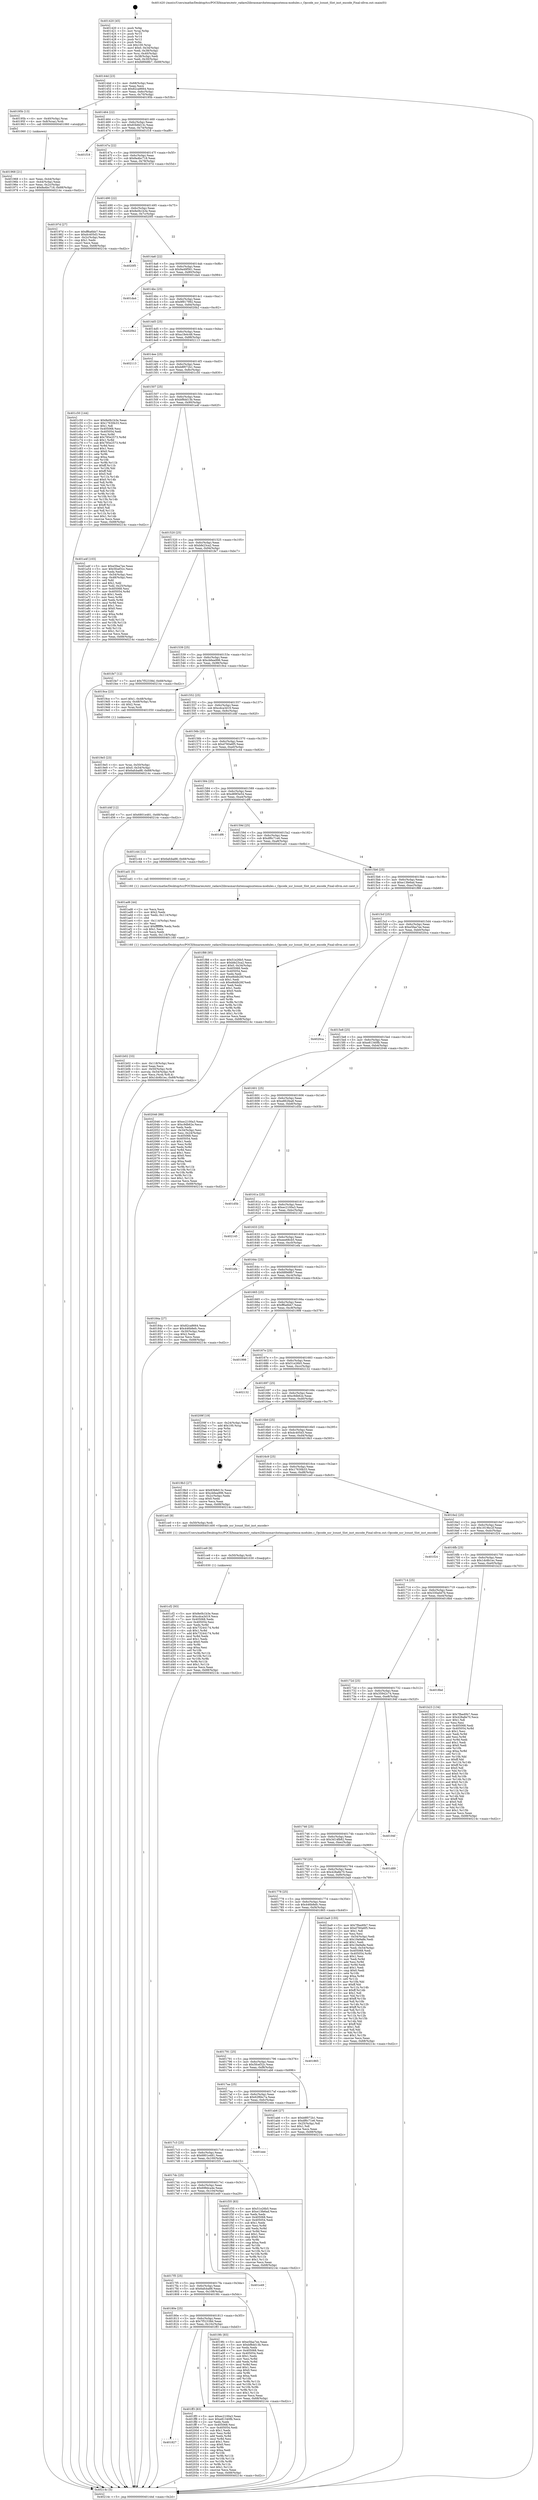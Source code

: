 digraph "0x401420" {
  label = "0x401420 (/mnt/c/Users/mathe/Desktop/tcc/POCII/binaries/extr_radare2librasmarchxtensagnuxtensa-modules.c_Opcode_xsr_lcount_Slot_inst_encode_Final-ollvm.out::main(0))"
  labelloc = "t"
  node[shape=record]

  Entry [label="",width=0.3,height=0.3,shape=circle,fillcolor=black,style=filled]
  "0x40144d" [label="{
     0x40144d [23]\l
     | [instrs]\l
     &nbsp;&nbsp;0x40144d \<+3\>: mov -0x68(%rbp),%eax\l
     &nbsp;&nbsp;0x401450 \<+2\>: mov %eax,%ecx\l
     &nbsp;&nbsp;0x401452 \<+6\>: sub $0x82ca8664,%ecx\l
     &nbsp;&nbsp;0x401458 \<+3\>: mov %eax,-0x6c(%rbp)\l
     &nbsp;&nbsp;0x40145b \<+3\>: mov %ecx,-0x70(%rbp)\l
     &nbsp;&nbsp;0x40145e \<+6\>: je 000000000040195b \<main+0x53b\>\l
  }"]
  "0x40195b" [label="{
     0x40195b [13]\l
     | [instrs]\l
     &nbsp;&nbsp;0x40195b \<+4\>: mov -0x40(%rbp),%rax\l
     &nbsp;&nbsp;0x40195f \<+4\>: mov 0x8(%rax),%rdi\l
     &nbsp;&nbsp;0x401963 \<+5\>: call 0000000000401060 \<atoi@plt\>\l
     | [calls]\l
     &nbsp;&nbsp;0x401060 \{1\} (unknown)\l
  }"]
  "0x401464" [label="{
     0x401464 [22]\l
     | [instrs]\l
     &nbsp;&nbsp;0x401464 \<+5\>: jmp 0000000000401469 \<main+0x49\>\l
     &nbsp;&nbsp;0x401469 \<+3\>: mov -0x6c(%rbp),%eax\l
     &nbsp;&nbsp;0x40146c \<+5\>: sub $0x83b8d13c,%eax\l
     &nbsp;&nbsp;0x401471 \<+3\>: mov %eax,-0x74(%rbp)\l
     &nbsp;&nbsp;0x401474 \<+6\>: je 0000000000401f18 \<main+0xaf8\>\l
  }"]
  Exit [label="",width=0.3,height=0.3,shape=circle,fillcolor=black,style=filled,peripheries=2]
  "0x401f18" [label="{
     0x401f18\l
  }", style=dashed]
  "0x40147a" [label="{
     0x40147a [22]\l
     | [instrs]\l
     &nbsp;&nbsp;0x40147a \<+5\>: jmp 000000000040147f \<main+0x5f\>\l
     &nbsp;&nbsp;0x40147f \<+3\>: mov -0x6c(%rbp),%eax\l
     &nbsp;&nbsp;0x401482 \<+5\>: sub $0x8a4bc718,%eax\l
     &nbsp;&nbsp;0x401487 \<+3\>: mov %eax,-0x78(%rbp)\l
     &nbsp;&nbsp;0x40148a \<+6\>: je 000000000040197d \<main+0x55d\>\l
  }"]
  "0x401827" [label="{
     0x401827\l
  }", style=dashed]
  "0x40197d" [label="{
     0x40197d [27]\l
     | [instrs]\l
     &nbsp;&nbsp;0x40197d \<+5\>: mov $0xff6a6bb7,%eax\l
     &nbsp;&nbsp;0x401982 \<+5\>: mov $0xdc405d3,%ecx\l
     &nbsp;&nbsp;0x401987 \<+3\>: mov -0x2c(%rbp),%edx\l
     &nbsp;&nbsp;0x40198a \<+3\>: cmp $0x1,%edx\l
     &nbsp;&nbsp;0x40198d \<+3\>: cmovl %ecx,%eax\l
     &nbsp;&nbsp;0x401990 \<+3\>: mov %eax,-0x68(%rbp)\l
     &nbsp;&nbsp;0x401993 \<+5\>: jmp 000000000040214c \<main+0xd2c\>\l
  }"]
  "0x401490" [label="{
     0x401490 [22]\l
     | [instrs]\l
     &nbsp;&nbsp;0x401490 \<+5\>: jmp 0000000000401495 \<main+0x75\>\l
     &nbsp;&nbsp;0x401495 \<+3\>: mov -0x6c(%rbp),%eax\l
     &nbsp;&nbsp;0x401498 \<+5\>: sub $0x8e0b1b3e,%eax\l
     &nbsp;&nbsp;0x40149d \<+3\>: mov %eax,-0x7c(%rbp)\l
     &nbsp;&nbsp;0x4014a0 \<+6\>: je 00000000004020f5 \<main+0xcd5\>\l
  }"]
  "0x401ff3" [label="{
     0x401ff3 [83]\l
     | [instrs]\l
     &nbsp;&nbsp;0x401ff3 \<+5\>: mov $0xec2100a3,%eax\l
     &nbsp;&nbsp;0x401ff8 \<+5\>: mov $0xe81340fb,%ecx\l
     &nbsp;&nbsp;0x401ffd \<+2\>: xor %edx,%edx\l
     &nbsp;&nbsp;0x401fff \<+7\>: mov 0x405068,%esi\l
     &nbsp;&nbsp;0x402006 \<+7\>: mov 0x405054,%edi\l
     &nbsp;&nbsp;0x40200d \<+3\>: sub $0x1,%edx\l
     &nbsp;&nbsp;0x402010 \<+3\>: mov %esi,%r8d\l
     &nbsp;&nbsp;0x402013 \<+3\>: add %edx,%r8d\l
     &nbsp;&nbsp;0x402016 \<+4\>: imul %r8d,%esi\l
     &nbsp;&nbsp;0x40201a \<+3\>: and $0x1,%esi\l
     &nbsp;&nbsp;0x40201d \<+3\>: cmp $0x0,%esi\l
     &nbsp;&nbsp;0x402020 \<+4\>: sete %r9b\l
     &nbsp;&nbsp;0x402024 \<+3\>: cmp $0xa,%edi\l
     &nbsp;&nbsp;0x402027 \<+4\>: setl %r10b\l
     &nbsp;&nbsp;0x40202b \<+3\>: mov %r9b,%r11b\l
     &nbsp;&nbsp;0x40202e \<+3\>: and %r10b,%r11b\l
     &nbsp;&nbsp;0x402031 \<+3\>: xor %r10b,%r9b\l
     &nbsp;&nbsp;0x402034 \<+3\>: or %r9b,%r11b\l
     &nbsp;&nbsp;0x402037 \<+4\>: test $0x1,%r11b\l
     &nbsp;&nbsp;0x40203b \<+3\>: cmovne %ecx,%eax\l
     &nbsp;&nbsp;0x40203e \<+3\>: mov %eax,-0x68(%rbp)\l
     &nbsp;&nbsp;0x402041 \<+5\>: jmp 000000000040214c \<main+0xd2c\>\l
  }"]
  "0x4020f5" [label="{
     0x4020f5\l
  }", style=dashed]
  "0x4014a6" [label="{
     0x4014a6 [22]\l
     | [instrs]\l
     &nbsp;&nbsp;0x4014a6 \<+5\>: jmp 00000000004014ab \<main+0x8b\>\l
     &nbsp;&nbsp;0x4014ab \<+3\>: mov -0x6c(%rbp),%eax\l
     &nbsp;&nbsp;0x4014ae \<+5\>: sub $0x9a49f561,%eax\l
     &nbsp;&nbsp;0x4014b3 \<+3\>: mov %eax,-0x80(%rbp)\l
     &nbsp;&nbsp;0x4014b6 \<+6\>: je 0000000000401da4 \<main+0x984\>\l
  }"]
  "0x401cf2" [label="{
     0x401cf2 [93]\l
     | [instrs]\l
     &nbsp;&nbsp;0x401cf2 \<+5\>: mov $0x8e0b1b3e,%eax\l
     &nbsp;&nbsp;0x401cf7 \<+5\>: mov $0xcdca3d19,%ecx\l
     &nbsp;&nbsp;0x401cfc \<+7\>: mov 0x405068,%edx\l
     &nbsp;&nbsp;0x401d03 \<+7\>: mov 0x405054,%esi\l
     &nbsp;&nbsp;0x401d0a \<+3\>: mov %edx,%r8d\l
     &nbsp;&nbsp;0x401d0d \<+7\>: sub $0x73244174,%r8d\l
     &nbsp;&nbsp;0x401d14 \<+4\>: sub $0x1,%r8d\l
     &nbsp;&nbsp;0x401d18 \<+7\>: add $0x73244174,%r8d\l
     &nbsp;&nbsp;0x401d1f \<+4\>: imul %r8d,%edx\l
     &nbsp;&nbsp;0x401d23 \<+3\>: and $0x1,%edx\l
     &nbsp;&nbsp;0x401d26 \<+3\>: cmp $0x0,%edx\l
     &nbsp;&nbsp;0x401d29 \<+4\>: sete %r9b\l
     &nbsp;&nbsp;0x401d2d \<+3\>: cmp $0xa,%esi\l
     &nbsp;&nbsp;0x401d30 \<+4\>: setl %r10b\l
     &nbsp;&nbsp;0x401d34 \<+3\>: mov %r9b,%r11b\l
     &nbsp;&nbsp;0x401d37 \<+3\>: and %r10b,%r11b\l
     &nbsp;&nbsp;0x401d3a \<+3\>: xor %r10b,%r9b\l
     &nbsp;&nbsp;0x401d3d \<+3\>: or %r9b,%r11b\l
     &nbsp;&nbsp;0x401d40 \<+4\>: test $0x1,%r11b\l
     &nbsp;&nbsp;0x401d44 \<+3\>: cmovne %ecx,%eax\l
     &nbsp;&nbsp;0x401d47 \<+3\>: mov %eax,-0x68(%rbp)\l
     &nbsp;&nbsp;0x401d4a \<+5\>: jmp 000000000040214c \<main+0xd2c\>\l
  }"]
  "0x401da4" [label="{
     0x401da4\l
  }", style=dashed]
  "0x4014bc" [label="{
     0x4014bc [25]\l
     | [instrs]\l
     &nbsp;&nbsp;0x4014bc \<+5\>: jmp 00000000004014c1 \<main+0xa1\>\l
     &nbsp;&nbsp;0x4014c1 \<+3\>: mov -0x6c(%rbp),%eax\l
     &nbsp;&nbsp;0x4014c4 \<+5\>: sub $0x9f917992,%eax\l
     &nbsp;&nbsp;0x4014c9 \<+6\>: mov %eax,-0x84(%rbp)\l
     &nbsp;&nbsp;0x4014cf \<+6\>: je 00000000004020b2 \<main+0xc92\>\l
  }"]
  "0x401ce9" [label="{
     0x401ce9 [9]\l
     | [instrs]\l
     &nbsp;&nbsp;0x401ce9 \<+4\>: mov -0x50(%rbp),%rdi\l
     &nbsp;&nbsp;0x401ced \<+5\>: call 0000000000401030 \<free@plt\>\l
     | [calls]\l
     &nbsp;&nbsp;0x401030 \{1\} (unknown)\l
  }"]
  "0x4020b2" [label="{
     0x4020b2\l
  }", style=dashed]
  "0x4014d5" [label="{
     0x4014d5 [25]\l
     | [instrs]\l
     &nbsp;&nbsp;0x4014d5 \<+5\>: jmp 00000000004014da \<main+0xba\>\l
     &nbsp;&nbsp;0x4014da \<+3\>: mov -0x6c(%rbp),%eax\l
     &nbsp;&nbsp;0x4014dd \<+5\>: sub $0xa1fe4c48,%eax\l
     &nbsp;&nbsp;0x4014e2 \<+6\>: mov %eax,-0x88(%rbp)\l
     &nbsp;&nbsp;0x4014e8 \<+6\>: je 0000000000402113 \<main+0xcf3\>\l
  }"]
  "0x401b02" [label="{
     0x401b02 [33]\l
     | [instrs]\l
     &nbsp;&nbsp;0x401b02 \<+6\>: mov -0x118(%rbp),%ecx\l
     &nbsp;&nbsp;0x401b08 \<+3\>: imul %eax,%ecx\l
     &nbsp;&nbsp;0x401b0b \<+4\>: mov -0x50(%rbp),%rdi\l
     &nbsp;&nbsp;0x401b0f \<+4\>: movslq -0x54(%rbp),%r8\l
     &nbsp;&nbsp;0x401b13 \<+4\>: mov %ecx,(%rdi,%r8,4)\l
     &nbsp;&nbsp;0x401b17 \<+7\>: movl $0x1dc6b1ec,-0x68(%rbp)\l
     &nbsp;&nbsp;0x401b1e \<+5\>: jmp 000000000040214c \<main+0xd2c\>\l
  }"]
  "0x402113" [label="{
     0x402113\l
  }", style=dashed]
  "0x4014ee" [label="{
     0x4014ee [25]\l
     | [instrs]\l
     &nbsp;&nbsp;0x4014ee \<+5\>: jmp 00000000004014f3 \<main+0xd3\>\l
     &nbsp;&nbsp;0x4014f3 \<+3\>: mov -0x6c(%rbp),%eax\l
     &nbsp;&nbsp;0x4014f6 \<+5\>: sub $0xb8f072b1,%eax\l
     &nbsp;&nbsp;0x4014fb \<+6\>: mov %eax,-0x8c(%rbp)\l
     &nbsp;&nbsp;0x401501 \<+6\>: je 0000000000401c50 \<main+0x830\>\l
  }"]
  "0x401ad6" [label="{
     0x401ad6 [44]\l
     | [instrs]\l
     &nbsp;&nbsp;0x401ad6 \<+2\>: xor %ecx,%ecx\l
     &nbsp;&nbsp;0x401ad8 \<+5\>: mov $0x2,%edx\l
     &nbsp;&nbsp;0x401add \<+6\>: mov %edx,-0x114(%rbp)\l
     &nbsp;&nbsp;0x401ae3 \<+1\>: cltd\l
     &nbsp;&nbsp;0x401ae4 \<+6\>: mov -0x114(%rbp),%esi\l
     &nbsp;&nbsp;0x401aea \<+2\>: idiv %esi\l
     &nbsp;&nbsp;0x401aec \<+6\>: imul $0xfffffffe,%edx,%edx\l
     &nbsp;&nbsp;0x401af2 \<+3\>: sub $0x1,%ecx\l
     &nbsp;&nbsp;0x401af5 \<+2\>: sub %ecx,%edx\l
     &nbsp;&nbsp;0x401af7 \<+6\>: mov %edx,-0x118(%rbp)\l
     &nbsp;&nbsp;0x401afd \<+5\>: call 0000000000401160 \<next_i\>\l
     | [calls]\l
     &nbsp;&nbsp;0x401160 \{1\} (/mnt/c/Users/mathe/Desktop/tcc/POCII/binaries/extr_radare2librasmarchxtensagnuxtensa-modules.c_Opcode_xsr_lcount_Slot_inst_encode_Final-ollvm.out::next_i)\l
  }"]
  "0x401c50" [label="{
     0x401c50 [144]\l
     | [instrs]\l
     &nbsp;&nbsp;0x401c50 \<+5\>: mov $0x8e0b1b3e,%eax\l
     &nbsp;&nbsp;0x401c55 \<+5\>: mov $0x17630b33,%ecx\l
     &nbsp;&nbsp;0x401c5a \<+2\>: mov $0x1,%dl\l
     &nbsp;&nbsp;0x401c5c \<+7\>: mov 0x405068,%esi\l
     &nbsp;&nbsp;0x401c63 \<+7\>: mov 0x405054,%edi\l
     &nbsp;&nbsp;0x401c6a \<+3\>: mov %esi,%r8d\l
     &nbsp;&nbsp;0x401c6d \<+7\>: add $0x785e2573,%r8d\l
     &nbsp;&nbsp;0x401c74 \<+4\>: sub $0x1,%r8d\l
     &nbsp;&nbsp;0x401c78 \<+7\>: sub $0x785e2573,%r8d\l
     &nbsp;&nbsp;0x401c7f \<+4\>: imul %r8d,%esi\l
     &nbsp;&nbsp;0x401c83 \<+3\>: and $0x1,%esi\l
     &nbsp;&nbsp;0x401c86 \<+3\>: cmp $0x0,%esi\l
     &nbsp;&nbsp;0x401c89 \<+4\>: sete %r9b\l
     &nbsp;&nbsp;0x401c8d \<+3\>: cmp $0xa,%edi\l
     &nbsp;&nbsp;0x401c90 \<+4\>: setl %r10b\l
     &nbsp;&nbsp;0x401c94 \<+3\>: mov %r9b,%r11b\l
     &nbsp;&nbsp;0x401c97 \<+4\>: xor $0xff,%r11b\l
     &nbsp;&nbsp;0x401c9b \<+3\>: mov %r10b,%bl\l
     &nbsp;&nbsp;0x401c9e \<+3\>: xor $0xff,%bl\l
     &nbsp;&nbsp;0x401ca1 \<+3\>: xor $0x0,%dl\l
     &nbsp;&nbsp;0x401ca4 \<+3\>: mov %r11b,%r14b\l
     &nbsp;&nbsp;0x401ca7 \<+4\>: and $0x0,%r14b\l
     &nbsp;&nbsp;0x401cab \<+3\>: and %dl,%r9b\l
     &nbsp;&nbsp;0x401cae \<+3\>: mov %bl,%r15b\l
     &nbsp;&nbsp;0x401cb1 \<+4\>: and $0x0,%r15b\l
     &nbsp;&nbsp;0x401cb5 \<+3\>: and %dl,%r10b\l
     &nbsp;&nbsp;0x401cb8 \<+3\>: or %r9b,%r14b\l
     &nbsp;&nbsp;0x401cbb \<+3\>: or %r10b,%r15b\l
     &nbsp;&nbsp;0x401cbe \<+3\>: xor %r15b,%r14b\l
     &nbsp;&nbsp;0x401cc1 \<+3\>: or %bl,%r11b\l
     &nbsp;&nbsp;0x401cc4 \<+4\>: xor $0xff,%r11b\l
     &nbsp;&nbsp;0x401cc8 \<+3\>: or $0x0,%dl\l
     &nbsp;&nbsp;0x401ccb \<+3\>: and %dl,%r11b\l
     &nbsp;&nbsp;0x401cce \<+3\>: or %r11b,%r14b\l
     &nbsp;&nbsp;0x401cd1 \<+4\>: test $0x1,%r14b\l
     &nbsp;&nbsp;0x401cd5 \<+3\>: cmovne %ecx,%eax\l
     &nbsp;&nbsp;0x401cd8 \<+3\>: mov %eax,-0x68(%rbp)\l
     &nbsp;&nbsp;0x401cdb \<+5\>: jmp 000000000040214c \<main+0xd2c\>\l
  }"]
  "0x401507" [label="{
     0x401507 [25]\l
     | [instrs]\l
     &nbsp;&nbsp;0x401507 \<+5\>: jmp 000000000040150c \<main+0xec\>\l
     &nbsp;&nbsp;0x40150c \<+3\>: mov -0x6c(%rbp),%eax\l
     &nbsp;&nbsp;0x40150f \<+5\>: sub $0xbf8dd13b,%eax\l
     &nbsp;&nbsp;0x401514 \<+6\>: mov %eax,-0x90(%rbp)\l
     &nbsp;&nbsp;0x40151a \<+6\>: je 0000000000401a4f \<main+0x62f\>\l
  }"]
  "0x40180e" [label="{
     0x40180e [25]\l
     | [instrs]\l
     &nbsp;&nbsp;0x40180e \<+5\>: jmp 0000000000401813 \<main+0x3f3\>\l
     &nbsp;&nbsp;0x401813 \<+3\>: mov -0x6c(%rbp),%eax\l
     &nbsp;&nbsp;0x401816 \<+5\>: sub $0x7f52338d,%eax\l
     &nbsp;&nbsp;0x40181b \<+6\>: mov %eax,-0x10c(%rbp)\l
     &nbsp;&nbsp;0x401821 \<+6\>: je 0000000000401ff3 \<main+0xbd3\>\l
  }"]
  "0x401a4f" [label="{
     0x401a4f [103]\l
     | [instrs]\l
     &nbsp;&nbsp;0x401a4f \<+5\>: mov $0xe5faa7ee,%eax\l
     &nbsp;&nbsp;0x401a54 \<+5\>: mov $0x5fcef32c,%ecx\l
     &nbsp;&nbsp;0x401a59 \<+2\>: xor %edx,%edx\l
     &nbsp;&nbsp;0x401a5b \<+3\>: mov -0x54(%rbp),%esi\l
     &nbsp;&nbsp;0x401a5e \<+3\>: cmp -0x48(%rbp),%esi\l
     &nbsp;&nbsp;0x401a61 \<+4\>: setl %dil\l
     &nbsp;&nbsp;0x401a65 \<+4\>: and $0x1,%dil\l
     &nbsp;&nbsp;0x401a69 \<+4\>: mov %dil,-0x25(%rbp)\l
     &nbsp;&nbsp;0x401a6d \<+7\>: mov 0x405068,%esi\l
     &nbsp;&nbsp;0x401a74 \<+8\>: mov 0x405054,%r8d\l
     &nbsp;&nbsp;0x401a7c \<+3\>: sub $0x1,%edx\l
     &nbsp;&nbsp;0x401a7f \<+3\>: mov %esi,%r9d\l
     &nbsp;&nbsp;0x401a82 \<+3\>: add %edx,%r9d\l
     &nbsp;&nbsp;0x401a85 \<+4\>: imul %r9d,%esi\l
     &nbsp;&nbsp;0x401a89 \<+3\>: and $0x1,%esi\l
     &nbsp;&nbsp;0x401a8c \<+3\>: cmp $0x0,%esi\l
     &nbsp;&nbsp;0x401a8f \<+4\>: sete %dil\l
     &nbsp;&nbsp;0x401a93 \<+4\>: cmp $0xa,%r8d\l
     &nbsp;&nbsp;0x401a97 \<+4\>: setl %r10b\l
     &nbsp;&nbsp;0x401a9b \<+3\>: mov %dil,%r11b\l
     &nbsp;&nbsp;0x401a9e \<+3\>: and %r10b,%r11b\l
     &nbsp;&nbsp;0x401aa1 \<+3\>: xor %r10b,%dil\l
     &nbsp;&nbsp;0x401aa4 \<+3\>: or %dil,%r11b\l
     &nbsp;&nbsp;0x401aa7 \<+4\>: test $0x1,%r11b\l
     &nbsp;&nbsp;0x401aab \<+3\>: cmovne %ecx,%eax\l
     &nbsp;&nbsp;0x401aae \<+3\>: mov %eax,-0x68(%rbp)\l
     &nbsp;&nbsp;0x401ab1 \<+5\>: jmp 000000000040214c \<main+0xd2c\>\l
  }"]
  "0x401520" [label="{
     0x401520 [25]\l
     | [instrs]\l
     &nbsp;&nbsp;0x401520 \<+5\>: jmp 0000000000401525 \<main+0x105\>\l
     &nbsp;&nbsp;0x401525 \<+3\>: mov -0x6c(%rbp),%eax\l
     &nbsp;&nbsp;0x401528 \<+5\>: sub $0xbfe23ca2,%eax\l
     &nbsp;&nbsp;0x40152d \<+6\>: mov %eax,-0x94(%rbp)\l
     &nbsp;&nbsp;0x401533 \<+6\>: je 0000000000401fe7 \<main+0xbc7\>\l
  }"]
  "0x4019fc" [label="{
     0x4019fc [83]\l
     | [instrs]\l
     &nbsp;&nbsp;0x4019fc \<+5\>: mov $0xe5faa7ee,%eax\l
     &nbsp;&nbsp;0x401a01 \<+5\>: mov $0xbf8dd13b,%ecx\l
     &nbsp;&nbsp;0x401a06 \<+2\>: xor %edx,%edx\l
     &nbsp;&nbsp;0x401a08 \<+7\>: mov 0x405068,%esi\l
     &nbsp;&nbsp;0x401a0f \<+7\>: mov 0x405054,%edi\l
     &nbsp;&nbsp;0x401a16 \<+3\>: sub $0x1,%edx\l
     &nbsp;&nbsp;0x401a19 \<+3\>: mov %esi,%r8d\l
     &nbsp;&nbsp;0x401a1c \<+3\>: add %edx,%r8d\l
     &nbsp;&nbsp;0x401a1f \<+4\>: imul %r8d,%esi\l
     &nbsp;&nbsp;0x401a23 \<+3\>: and $0x1,%esi\l
     &nbsp;&nbsp;0x401a26 \<+3\>: cmp $0x0,%esi\l
     &nbsp;&nbsp;0x401a29 \<+4\>: sete %r9b\l
     &nbsp;&nbsp;0x401a2d \<+3\>: cmp $0xa,%edi\l
     &nbsp;&nbsp;0x401a30 \<+4\>: setl %r10b\l
     &nbsp;&nbsp;0x401a34 \<+3\>: mov %r9b,%r11b\l
     &nbsp;&nbsp;0x401a37 \<+3\>: and %r10b,%r11b\l
     &nbsp;&nbsp;0x401a3a \<+3\>: xor %r10b,%r9b\l
     &nbsp;&nbsp;0x401a3d \<+3\>: or %r9b,%r11b\l
     &nbsp;&nbsp;0x401a40 \<+4\>: test $0x1,%r11b\l
     &nbsp;&nbsp;0x401a44 \<+3\>: cmovne %ecx,%eax\l
     &nbsp;&nbsp;0x401a47 \<+3\>: mov %eax,-0x68(%rbp)\l
     &nbsp;&nbsp;0x401a4a \<+5\>: jmp 000000000040214c \<main+0xd2c\>\l
  }"]
  "0x401fe7" [label="{
     0x401fe7 [12]\l
     | [instrs]\l
     &nbsp;&nbsp;0x401fe7 \<+7\>: movl $0x7f52338d,-0x68(%rbp)\l
     &nbsp;&nbsp;0x401fee \<+5\>: jmp 000000000040214c \<main+0xd2c\>\l
  }"]
  "0x401539" [label="{
     0x401539 [25]\l
     | [instrs]\l
     &nbsp;&nbsp;0x401539 \<+5\>: jmp 000000000040153e \<main+0x11e\>\l
     &nbsp;&nbsp;0x40153e \<+3\>: mov -0x6c(%rbp),%eax\l
     &nbsp;&nbsp;0x401541 \<+5\>: sub $0xcb6ea996,%eax\l
     &nbsp;&nbsp;0x401546 \<+6\>: mov %eax,-0x98(%rbp)\l
     &nbsp;&nbsp;0x40154c \<+6\>: je 00000000004019ce \<main+0x5ae\>\l
  }"]
  "0x4017f5" [label="{
     0x4017f5 [25]\l
     | [instrs]\l
     &nbsp;&nbsp;0x4017f5 \<+5\>: jmp 00000000004017fa \<main+0x3da\>\l
     &nbsp;&nbsp;0x4017fa \<+3\>: mov -0x6c(%rbp),%eax\l
     &nbsp;&nbsp;0x4017fd \<+5\>: sub $0x6afcba88,%eax\l
     &nbsp;&nbsp;0x401802 \<+6\>: mov %eax,-0x108(%rbp)\l
     &nbsp;&nbsp;0x401808 \<+6\>: je 00000000004019fc \<main+0x5dc\>\l
  }"]
  "0x4019ce" [label="{
     0x4019ce [23]\l
     | [instrs]\l
     &nbsp;&nbsp;0x4019ce \<+7\>: movl $0x1,-0x48(%rbp)\l
     &nbsp;&nbsp;0x4019d5 \<+4\>: movslq -0x48(%rbp),%rax\l
     &nbsp;&nbsp;0x4019d9 \<+4\>: shl $0x2,%rax\l
     &nbsp;&nbsp;0x4019dd \<+3\>: mov %rax,%rdi\l
     &nbsp;&nbsp;0x4019e0 \<+5\>: call 0000000000401050 \<malloc@plt\>\l
     | [calls]\l
     &nbsp;&nbsp;0x401050 \{1\} (unknown)\l
  }"]
  "0x401552" [label="{
     0x401552 [25]\l
     | [instrs]\l
     &nbsp;&nbsp;0x401552 \<+5\>: jmp 0000000000401557 \<main+0x137\>\l
     &nbsp;&nbsp;0x401557 \<+3\>: mov -0x6c(%rbp),%eax\l
     &nbsp;&nbsp;0x40155a \<+5\>: sub $0xcdca3d19,%eax\l
     &nbsp;&nbsp;0x40155f \<+6\>: mov %eax,-0x9c(%rbp)\l
     &nbsp;&nbsp;0x401565 \<+6\>: je 0000000000401d4f \<main+0x92f\>\l
  }"]
  "0x401e49" [label="{
     0x401e49\l
  }", style=dashed]
  "0x401d4f" [label="{
     0x401d4f [12]\l
     | [instrs]\l
     &nbsp;&nbsp;0x401d4f \<+7\>: movl $0x6801e481,-0x68(%rbp)\l
     &nbsp;&nbsp;0x401d56 \<+5\>: jmp 000000000040214c \<main+0xd2c\>\l
  }"]
  "0x40156b" [label="{
     0x40156b [25]\l
     | [instrs]\l
     &nbsp;&nbsp;0x40156b \<+5\>: jmp 0000000000401570 \<main+0x150\>\l
     &nbsp;&nbsp;0x401570 \<+3\>: mov -0x6c(%rbp),%eax\l
     &nbsp;&nbsp;0x401573 \<+5\>: sub $0xd760a6f5,%eax\l
     &nbsp;&nbsp;0x401578 \<+6\>: mov %eax,-0xa0(%rbp)\l
     &nbsp;&nbsp;0x40157e \<+6\>: je 0000000000401c44 \<main+0x824\>\l
  }"]
  "0x4017dc" [label="{
     0x4017dc [25]\l
     | [instrs]\l
     &nbsp;&nbsp;0x4017dc \<+5\>: jmp 00000000004017e1 \<main+0x3c1\>\l
     &nbsp;&nbsp;0x4017e1 \<+3\>: mov -0x6c(%rbp),%eax\l
     &nbsp;&nbsp;0x4017e4 \<+5\>: sub $0x698dca4e,%eax\l
     &nbsp;&nbsp;0x4017e9 \<+6\>: mov %eax,-0x104(%rbp)\l
     &nbsp;&nbsp;0x4017ef \<+6\>: je 0000000000401e49 \<main+0xa29\>\l
  }"]
  "0x401c44" [label="{
     0x401c44 [12]\l
     | [instrs]\l
     &nbsp;&nbsp;0x401c44 \<+7\>: movl $0x6afcba88,-0x68(%rbp)\l
     &nbsp;&nbsp;0x401c4b \<+5\>: jmp 000000000040214c \<main+0xd2c\>\l
  }"]
  "0x401584" [label="{
     0x401584 [25]\l
     | [instrs]\l
     &nbsp;&nbsp;0x401584 \<+5\>: jmp 0000000000401589 \<main+0x169\>\l
     &nbsp;&nbsp;0x401589 \<+3\>: mov -0x6c(%rbp),%eax\l
     &nbsp;&nbsp;0x40158c \<+5\>: sub $0xd89f3e54,%eax\l
     &nbsp;&nbsp;0x401591 \<+6\>: mov %eax,-0xa4(%rbp)\l
     &nbsp;&nbsp;0x401597 \<+6\>: je 0000000000401df6 \<main+0x9d6\>\l
  }"]
  "0x401f35" [label="{
     0x401f35 [83]\l
     | [instrs]\l
     &nbsp;&nbsp;0x401f35 \<+5\>: mov $0x51e26b5,%eax\l
     &nbsp;&nbsp;0x401f3a \<+5\>: mov $0xe13fe6ad,%ecx\l
     &nbsp;&nbsp;0x401f3f \<+2\>: xor %edx,%edx\l
     &nbsp;&nbsp;0x401f41 \<+7\>: mov 0x405068,%esi\l
     &nbsp;&nbsp;0x401f48 \<+7\>: mov 0x405054,%edi\l
     &nbsp;&nbsp;0x401f4f \<+3\>: sub $0x1,%edx\l
     &nbsp;&nbsp;0x401f52 \<+3\>: mov %esi,%r8d\l
     &nbsp;&nbsp;0x401f55 \<+3\>: add %edx,%r8d\l
     &nbsp;&nbsp;0x401f58 \<+4\>: imul %r8d,%esi\l
     &nbsp;&nbsp;0x401f5c \<+3\>: and $0x1,%esi\l
     &nbsp;&nbsp;0x401f5f \<+3\>: cmp $0x0,%esi\l
     &nbsp;&nbsp;0x401f62 \<+4\>: sete %r9b\l
     &nbsp;&nbsp;0x401f66 \<+3\>: cmp $0xa,%edi\l
     &nbsp;&nbsp;0x401f69 \<+4\>: setl %r10b\l
     &nbsp;&nbsp;0x401f6d \<+3\>: mov %r9b,%r11b\l
     &nbsp;&nbsp;0x401f70 \<+3\>: and %r10b,%r11b\l
     &nbsp;&nbsp;0x401f73 \<+3\>: xor %r10b,%r9b\l
     &nbsp;&nbsp;0x401f76 \<+3\>: or %r9b,%r11b\l
     &nbsp;&nbsp;0x401f79 \<+4\>: test $0x1,%r11b\l
     &nbsp;&nbsp;0x401f7d \<+3\>: cmovne %ecx,%eax\l
     &nbsp;&nbsp;0x401f80 \<+3\>: mov %eax,-0x68(%rbp)\l
     &nbsp;&nbsp;0x401f83 \<+5\>: jmp 000000000040214c \<main+0xd2c\>\l
  }"]
  "0x401df6" [label="{
     0x401df6\l
  }", style=dashed]
  "0x40159d" [label="{
     0x40159d [25]\l
     | [instrs]\l
     &nbsp;&nbsp;0x40159d \<+5\>: jmp 00000000004015a2 \<main+0x182\>\l
     &nbsp;&nbsp;0x4015a2 \<+3\>: mov -0x6c(%rbp),%eax\l
     &nbsp;&nbsp;0x4015a5 \<+5\>: sub $0xdf6c71e6,%eax\l
     &nbsp;&nbsp;0x4015aa \<+6\>: mov %eax,-0xa8(%rbp)\l
     &nbsp;&nbsp;0x4015b0 \<+6\>: je 0000000000401ad1 \<main+0x6b1\>\l
  }"]
  "0x4017c3" [label="{
     0x4017c3 [25]\l
     | [instrs]\l
     &nbsp;&nbsp;0x4017c3 \<+5\>: jmp 00000000004017c8 \<main+0x3a8\>\l
     &nbsp;&nbsp;0x4017c8 \<+3\>: mov -0x6c(%rbp),%eax\l
     &nbsp;&nbsp;0x4017cb \<+5\>: sub $0x6801e481,%eax\l
     &nbsp;&nbsp;0x4017d0 \<+6\>: mov %eax,-0x100(%rbp)\l
     &nbsp;&nbsp;0x4017d6 \<+6\>: je 0000000000401f35 \<main+0xb15\>\l
  }"]
  "0x401ad1" [label="{
     0x401ad1 [5]\l
     | [instrs]\l
     &nbsp;&nbsp;0x401ad1 \<+5\>: call 0000000000401160 \<next_i\>\l
     | [calls]\l
     &nbsp;&nbsp;0x401160 \{1\} (/mnt/c/Users/mathe/Desktop/tcc/POCII/binaries/extr_radare2librasmarchxtensagnuxtensa-modules.c_Opcode_xsr_lcount_Slot_inst_encode_Final-ollvm.out::next_i)\l
  }"]
  "0x4015b6" [label="{
     0x4015b6 [25]\l
     | [instrs]\l
     &nbsp;&nbsp;0x4015b6 \<+5\>: jmp 00000000004015bb \<main+0x19b\>\l
     &nbsp;&nbsp;0x4015bb \<+3\>: mov -0x6c(%rbp),%eax\l
     &nbsp;&nbsp;0x4015be \<+5\>: sub $0xe13fe6ad,%eax\l
     &nbsp;&nbsp;0x4015c3 \<+6\>: mov %eax,-0xac(%rbp)\l
     &nbsp;&nbsp;0x4015c9 \<+6\>: je 0000000000401f88 \<main+0xb68\>\l
  }"]
  "0x401eee" [label="{
     0x401eee\l
  }", style=dashed]
  "0x401f88" [label="{
     0x401f88 [95]\l
     | [instrs]\l
     &nbsp;&nbsp;0x401f88 \<+5\>: mov $0x51e26b5,%eax\l
     &nbsp;&nbsp;0x401f8d \<+5\>: mov $0xbfe23ca2,%ecx\l
     &nbsp;&nbsp;0x401f92 \<+7\>: movl $0x0,-0x34(%rbp)\l
     &nbsp;&nbsp;0x401f99 \<+7\>: mov 0x405068,%edx\l
     &nbsp;&nbsp;0x401fa0 \<+7\>: mov 0x405054,%esi\l
     &nbsp;&nbsp;0x401fa7 \<+2\>: mov %edx,%edi\l
     &nbsp;&nbsp;0x401fa9 \<+6\>: add $0xe8ddb26f,%edi\l
     &nbsp;&nbsp;0x401faf \<+3\>: sub $0x1,%edi\l
     &nbsp;&nbsp;0x401fb2 \<+6\>: sub $0xe8ddb26f,%edi\l
     &nbsp;&nbsp;0x401fb8 \<+3\>: imul %edi,%edx\l
     &nbsp;&nbsp;0x401fbb \<+3\>: and $0x1,%edx\l
     &nbsp;&nbsp;0x401fbe \<+3\>: cmp $0x0,%edx\l
     &nbsp;&nbsp;0x401fc1 \<+4\>: sete %r8b\l
     &nbsp;&nbsp;0x401fc5 \<+3\>: cmp $0xa,%esi\l
     &nbsp;&nbsp;0x401fc8 \<+4\>: setl %r9b\l
     &nbsp;&nbsp;0x401fcc \<+3\>: mov %r8b,%r10b\l
     &nbsp;&nbsp;0x401fcf \<+3\>: and %r9b,%r10b\l
     &nbsp;&nbsp;0x401fd2 \<+3\>: xor %r9b,%r8b\l
     &nbsp;&nbsp;0x401fd5 \<+3\>: or %r8b,%r10b\l
     &nbsp;&nbsp;0x401fd8 \<+4\>: test $0x1,%r10b\l
     &nbsp;&nbsp;0x401fdc \<+3\>: cmovne %ecx,%eax\l
     &nbsp;&nbsp;0x401fdf \<+3\>: mov %eax,-0x68(%rbp)\l
     &nbsp;&nbsp;0x401fe2 \<+5\>: jmp 000000000040214c \<main+0xd2c\>\l
  }"]
  "0x4015cf" [label="{
     0x4015cf [25]\l
     | [instrs]\l
     &nbsp;&nbsp;0x4015cf \<+5\>: jmp 00000000004015d4 \<main+0x1b4\>\l
     &nbsp;&nbsp;0x4015d4 \<+3\>: mov -0x6c(%rbp),%eax\l
     &nbsp;&nbsp;0x4015d7 \<+5\>: sub $0xe5faa7ee,%eax\l
     &nbsp;&nbsp;0x4015dc \<+6\>: mov %eax,-0xb0(%rbp)\l
     &nbsp;&nbsp;0x4015e2 \<+6\>: je 00000000004020ca \<main+0xcaa\>\l
  }"]
  "0x4017aa" [label="{
     0x4017aa [25]\l
     | [instrs]\l
     &nbsp;&nbsp;0x4017aa \<+5\>: jmp 00000000004017af \<main+0x38f\>\l
     &nbsp;&nbsp;0x4017af \<+3\>: mov -0x6c(%rbp),%eax\l
     &nbsp;&nbsp;0x4017b2 \<+5\>: sub $0x62f6bc7a,%eax\l
     &nbsp;&nbsp;0x4017b7 \<+6\>: mov %eax,-0xfc(%rbp)\l
     &nbsp;&nbsp;0x4017bd \<+6\>: je 0000000000401eee \<main+0xace\>\l
  }"]
  "0x4020ca" [label="{
     0x4020ca\l
  }", style=dashed]
  "0x4015e8" [label="{
     0x4015e8 [25]\l
     | [instrs]\l
     &nbsp;&nbsp;0x4015e8 \<+5\>: jmp 00000000004015ed \<main+0x1cd\>\l
     &nbsp;&nbsp;0x4015ed \<+3\>: mov -0x6c(%rbp),%eax\l
     &nbsp;&nbsp;0x4015f0 \<+5\>: sub $0xe81340fb,%eax\l
     &nbsp;&nbsp;0x4015f5 \<+6\>: mov %eax,-0xb4(%rbp)\l
     &nbsp;&nbsp;0x4015fb \<+6\>: je 0000000000402046 \<main+0xc26\>\l
  }"]
  "0x401ab6" [label="{
     0x401ab6 [27]\l
     | [instrs]\l
     &nbsp;&nbsp;0x401ab6 \<+5\>: mov $0xb8f072b1,%eax\l
     &nbsp;&nbsp;0x401abb \<+5\>: mov $0xdf6c71e6,%ecx\l
     &nbsp;&nbsp;0x401ac0 \<+3\>: mov -0x25(%rbp),%dl\l
     &nbsp;&nbsp;0x401ac3 \<+3\>: test $0x1,%dl\l
     &nbsp;&nbsp;0x401ac6 \<+3\>: cmovne %ecx,%eax\l
     &nbsp;&nbsp;0x401ac9 \<+3\>: mov %eax,-0x68(%rbp)\l
     &nbsp;&nbsp;0x401acc \<+5\>: jmp 000000000040214c \<main+0xd2c\>\l
  }"]
  "0x402046" [label="{
     0x402046 [89]\l
     | [instrs]\l
     &nbsp;&nbsp;0x402046 \<+5\>: mov $0xec2100a3,%eax\l
     &nbsp;&nbsp;0x40204b \<+5\>: mov $0xc9db62e,%ecx\l
     &nbsp;&nbsp;0x402050 \<+2\>: xor %edx,%edx\l
     &nbsp;&nbsp;0x402052 \<+3\>: mov -0x34(%rbp),%esi\l
     &nbsp;&nbsp;0x402055 \<+3\>: mov %esi,-0x24(%rbp)\l
     &nbsp;&nbsp;0x402058 \<+7\>: mov 0x405068,%esi\l
     &nbsp;&nbsp;0x40205f \<+7\>: mov 0x405054,%edi\l
     &nbsp;&nbsp;0x402066 \<+3\>: sub $0x1,%edx\l
     &nbsp;&nbsp;0x402069 \<+3\>: mov %esi,%r8d\l
     &nbsp;&nbsp;0x40206c \<+3\>: add %edx,%r8d\l
     &nbsp;&nbsp;0x40206f \<+4\>: imul %r8d,%esi\l
     &nbsp;&nbsp;0x402073 \<+3\>: and $0x1,%esi\l
     &nbsp;&nbsp;0x402076 \<+3\>: cmp $0x0,%esi\l
     &nbsp;&nbsp;0x402079 \<+4\>: sete %r9b\l
     &nbsp;&nbsp;0x40207d \<+3\>: cmp $0xa,%edi\l
     &nbsp;&nbsp;0x402080 \<+4\>: setl %r10b\l
     &nbsp;&nbsp;0x402084 \<+3\>: mov %r9b,%r11b\l
     &nbsp;&nbsp;0x402087 \<+3\>: and %r10b,%r11b\l
     &nbsp;&nbsp;0x40208a \<+3\>: xor %r10b,%r9b\l
     &nbsp;&nbsp;0x40208d \<+3\>: or %r9b,%r11b\l
     &nbsp;&nbsp;0x402090 \<+4\>: test $0x1,%r11b\l
     &nbsp;&nbsp;0x402094 \<+3\>: cmovne %ecx,%eax\l
     &nbsp;&nbsp;0x402097 \<+3\>: mov %eax,-0x68(%rbp)\l
     &nbsp;&nbsp;0x40209a \<+5\>: jmp 000000000040214c \<main+0xd2c\>\l
  }"]
  "0x401601" [label="{
     0x401601 [25]\l
     | [instrs]\l
     &nbsp;&nbsp;0x401601 \<+5\>: jmp 0000000000401606 \<main+0x1e6\>\l
     &nbsp;&nbsp;0x401606 \<+3\>: mov -0x6c(%rbp),%eax\l
     &nbsp;&nbsp;0x401609 \<+5\>: sub $0xe862fea8,%eax\l
     &nbsp;&nbsp;0x40160e \<+6\>: mov %eax,-0xb8(%rbp)\l
     &nbsp;&nbsp;0x401614 \<+6\>: je 0000000000401d5b \<main+0x93b\>\l
  }"]
  "0x401791" [label="{
     0x401791 [25]\l
     | [instrs]\l
     &nbsp;&nbsp;0x401791 \<+5\>: jmp 0000000000401796 \<main+0x376\>\l
     &nbsp;&nbsp;0x401796 \<+3\>: mov -0x6c(%rbp),%eax\l
     &nbsp;&nbsp;0x401799 \<+5\>: sub $0x5fcef32c,%eax\l
     &nbsp;&nbsp;0x40179e \<+6\>: mov %eax,-0xf8(%rbp)\l
     &nbsp;&nbsp;0x4017a4 \<+6\>: je 0000000000401ab6 \<main+0x696\>\l
  }"]
  "0x401d5b" [label="{
     0x401d5b\l
  }", style=dashed]
  "0x40161a" [label="{
     0x40161a [25]\l
     | [instrs]\l
     &nbsp;&nbsp;0x40161a \<+5\>: jmp 000000000040161f \<main+0x1ff\>\l
     &nbsp;&nbsp;0x40161f \<+3\>: mov -0x6c(%rbp),%eax\l
     &nbsp;&nbsp;0x401622 \<+5\>: sub $0xec2100a3,%eax\l
     &nbsp;&nbsp;0x401627 \<+6\>: mov %eax,-0xbc(%rbp)\l
     &nbsp;&nbsp;0x40162d \<+6\>: je 0000000000402145 \<main+0xd25\>\l
  }"]
  "0x401865" [label="{
     0x401865\l
  }", style=dashed]
  "0x402145" [label="{
     0x402145\l
  }", style=dashed]
  "0x401633" [label="{
     0x401633 [25]\l
     | [instrs]\l
     &nbsp;&nbsp;0x401633 \<+5\>: jmp 0000000000401638 \<main+0x218\>\l
     &nbsp;&nbsp;0x401638 \<+3\>: mov -0x6c(%rbp),%eax\l
     &nbsp;&nbsp;0x40163b \<+5\>: sub $0xeee68cb5,%eax\l
     &nbsp;&nbsp;0x401640 \<+6\>: mov %eax,-0xc0(%rbp)\l
     &nbsp;&nbsp;0x401646 \<+6\>: je 0000000000401efa \<main+0xada\>\l
  }"]
  "0x401778" [label="{
     0x401778 [25]\l
     | [instrs]\l
     &nbsp;&nbsp;0x401778 \<+5\>: jmp 000000000040177d \<main+0x35d\>\l
     &nbsp;&nbsp;0x40177d \<+3\>: mov -0x6c(%rbp),%eax\l
     &nbsp;&nbsp;0x401780 \<+5\>: sub $0x446b8efc,%eax\l
     &nbsp;&nbsp;0x401785 \<+6\>: mov %eax,-0xf4(%rbp)\l
     &nbsp;&nbsp;0x40178b \<+6\>: je 0000000000401865 \<main+0x445\>\l
  }"]
  "0x401efa" [label="{
     0x401efa\l
  }", style=dashed]
  "0x40164c" [label="{
     0x40164c [25]\l
     | [instrs]\l
     &nbsp;&nbsp;0x40164c \<+5\>: jmp 0000000000401651 \<main+0x231\>\l
     &nbsp;&nbsp;0x401651 \<+3\>: mov -0x6c(%rbp),%eax\l
     &nbsp;&nbsp;0x401654 \<+5\>: sub $0xfd89d8b7,%eax\l
     &nbsp;&nbsp;0x401659 \<+6\>: mov %eax,-0xc4(%rbp)\l
     &nbsp;&nbsp;0x40165f \<+6\>: je 000000000040184a \<main+0x42a\>\l
  }"]
  "0x401ba9" [label="{
     0x401ba9 [155]\l
     | [instrs]\l
     &nbsp;&nbsp;0x401ba9 \<+5\>: mov $0x7fbed0b7,%eax\l
     &nbsp;&nbsp;0x401bae \<+5\>: mov $0xd760a6f5,%ecx\l
     &nbsp;&nbsp;0x401bb3 \<+2\>: mov $0x1,%dl\l
     &nbsp;&nbsp;0x401bb5 \<+2\>: xor %esi,%esi\l
     &nbsp;&nbsp;0x401bb7 \<+3\>: mov -0x54(%rbp),%edi\l
     &nbsp;&nbsp;0x401bba \<+6\>: sub $0x19a9a8e,%edi\l
     &nbsp;&nbsp;0x401bc0 \<+3\>: add $0x1,%edi\l
     &nbsp;&nbsp;0x401bc3 \<+6\>: add $0x19a9a8e,%edi\l
     &nbsp;&nbsp;0x401bc9 \<+3\>: mov %edi,-0x54(%rbp)\l
     &nbsp;&nbsp;0x401bcc \<+7\>: mov 0x405068,%edi\l
     &nbsp;&nbsp;0x401bd3 \<+8\>: mov 0x405054,%r8d\l
     &nbsp;&nbsp;0x401bdb \<+3\>: sub $0x1,%esi\l
     &nbsp;&nbsp;0x401bde \<+3\>: mov %edi,%r9d\l
     &nbsp;&nbsp;0x401be1 \<+3\>: add %esi,%r9d\l
     &nbsp;&nbsp;0x401be4 \<+4\>: imul %r9d,%edi\l
     &nbsp;&nbsp;0x401be8 \<+3\>: and $0x1,%edi\l
     &nbsp;&nbsp;0x401beb \<+3\>: cmp $0x0,%edi\l
     &nbsp;&nbsp;0x401bee \<+4\>: sete %r10b\l
     &nbsp;&nbsp;0x401bf2 \<+4\>: cmp $0xa,%r8d\l
     &nbsp;&nbsp;0x401bf6 \<+4\>: setl %r11b\l
     &nbsp;&nbsp;0x401bfa \<+3\>: mov %r10b,%bl\l
     &nbsp;&nbsp;0x401bfd \<+3\>: xor $0xff,%bl\l
     &nbsp;&nbsp;0x401c00 \<+3\>: mov %r11b,%r14b\l
     &nbsp;&nbsp;0x401c03 \<+4\>: xor $0xff,%r14b\l
     &nbsp;&nbsp;0x401c07 \<+3\>: xor $0x1,%dl\l
     &nbsp;&nbsp;0x401c0a \<+3\>: mov %bl,%r15b\l
     &nbsp;&nbsp;0x401c0d \<+4\>: and $0xff,%r15b\l
     &nbsp;&nbsp;0x401c11 \<+3\>: and %dl,%r10b\l
     &nbsp;&nbsp;0x401c14 \<+3\>: mov %r14b,%r12b\l
     &nbsp;&nbsp;0x401c17 \<+4\>: and $0xff,%r12b\l
     &nbsp;&nbsp;0x401c1b \<+3\>: and %dl,%r11b\l
     &nbsp;&nbsp;0x401c1e \<+3\>: or %r10b,%r15b\l
     &nbsp;&nbsp;0x401c21 \<+3\>: or %r11b,%r12b\l
     &nbsp;&nbsp;0x401c24 \<+3\>: xor %r12b,%r15b\l
     &nbsp;&nbsp;0x401c27 \<+3\>: or %r14b,%bl\l
     &nbsp;&nbsp;0x401c2a \<+3\>: xor $0xff,%bl\l
     &nbsp;&nbsp;0x401c2d \<+3\>: or $0x1,%dl\l
     &nbsp;&nbsp;0x401c30 \<+2\>: and %dl,%bl\l
     &nbsp;&nbsp;0x401c32 \<+3\>: or %bl,%r15b\l
     &nbsp;&nbsp;0x401c35 \<+4\>: test $0x1,%r15b\l
     &nbsp;&nbsp;0x401c39 \<+3\>: cmovne %ecx,%eax\l
     &nbsp;&nbsp;0x401c3c \<+3\>: mov %eax,-0x68(%rbp)\l
     &nbsp;&nbsp;0x401c3f \<+5\>: jmp 000000000040214c \<main+0xd2c\>\l
  }"]
  "0x40184a" [label="{
     0x40184a [27]\l
     | [instrs]\l
     &nbsp;&nbsp;0x40184a \<+5\>: mov $0x82ca8664,%eax\l
     &nbsp;&nbsp;0x40184f \<+5\>: mov $0x446b8efc,%ecx\l
     &nbsp;&nbsp;0x401854 \<+3\>: mov -0x30(%rbp),%edx\l
     &nbsp;&nbsp;0x401857 \<+3\>: cmp $0x2,%edx\l
     &nbsp;&nbsp;0x40185a \<+3\>: cmovne %ecx,%eax\l
     &nbsp;&nbsp;0x40185d \<+3\>: mov %eax,-0x68(%rbp)\l
     &nbsp;&nbsp;0x401860 \<+5\>: jmp 000000000040214c \<main+0xd2c\>\l
  }"]
  "0x401665" [label="{
     0x401665 [25]\l
     | [instrs]\l
     &nbsp;&nbsp;0x401665 \<+5\>: jmp 000000000040166a \<main+0x24a\>\l
     &nbsp;&nbsp;0x40166a \<+3\>: mov -0x6c(%rbp),%eax\l
     &nbsp;&nbsp;0x40166d \<+5\>: sub $0xff6a6bb7,%eax\l
     &nbsp;&nbsp;0x401672 \<+6\>: mov %eax,-0xc8(%rbp)\l
     &nbsp;&nbsp;0x401678 \<+6\>: je 0000000000401998 \<main+0x578\>\l
  }"]
  "0x40214c" [label="{
     0x40214c [5]\l
     | [instrs]\l
     &nbsp;&nbsp;0x40214c \<+5\>: jmp 000000000040144d \<main+0x2d\>\l
  }"]
  "0x401420" [label="{
     0x401420 [45]\l
     | [instrs]\l
     &nbsp;&nbsp;0x401420 \<+1\>: push %rbp\l
     &nbsp;&nbsp;0x401421 \<+3\>: mov %rsp,%rbp\l
     &nbsp;&nbsp;0x401424 \<+2\>: push %r15\l
     &nbsp;&nbsp;0x401426 \<+2\>: push %r14\l
     &nbsp;&nbsp;0x401428 \<+2\>: push %r12\l
     &nbsp;&nbsp;0x40142a \<+1\>: push %rbx\l
     &nbsp;&nbsp;0x40142b \<+7\>: sub $0x100,%rsp\l
     &nbsp;&nbsp;0x401432 \<+7\>: movl $0x0,-0x34(%rbp)\l
     &nbsp;&nbsp;0x401439 \<+3\>: mov %edi,-0x38(%rbp)\l
     &nbsp;&nbsp;0x40143c \<+4\>: mov %rsi,-0x40(%rbp)\l
     &nbsp;&nbsp;0x401440 \<+3\>: mov -0x38(%rbp),%edi\l
     &nbsp;&nbsp;0x401443 \<+3\>: mov %edi,-0x30(%rbp)\l
     &nbsp;&nbsp;0x401446 \<+7\>: movl $0xfd89d8b7,-0x68(%rbp)\l
  }"]
  "0x401968" [label="{
     0x401968 [21]\l
     | [instrs]\l
     &nbsp;&nbsp;0x401968 \<+3\>: mov %eax,-0x44(%rbp)\l
     &nbsp;&nbsp;0x40196b \<+3\>: mov -0x44(%rbp),%eax\l
     &nbsp;&nbsp;0x40196e \<+3\>: mov %eax,-0x2c(%rbp)\l
     &nbsp;&nbsp;0x401971 \<+7\>: movl $0x8a4bc718,-0x68(%rbp)\l
     &nbsp;&nbsp;0x401978 \<+5\>: jmp 000000000040214c \<main+0xd2c\>\l
  }"]
  "0x40175f" [label="{
     0x40175f [25]\l
     | [instrs]\l
     &nbsp;&nbsp;0x40175f \<+5\>: jmp 0000000000401764 \<main+0x344\>\l
     &nbsp;&nbsp;0x401764 \<+3\>: mov -0x6c(%rbp),%eax\l
     &nbsp;&nbsp;0x401767 \<+5\>: sub $0x428a8e70,%eax\l
     &nbsp;&nbsp;0x40176c \<+6\>: mov %eax,-0xf0(%rbp)\l
     &nbsp;&nbsp;0x401772 \<+6\>: je 0000000000401ba9 \<main+0x789\>\l
  }"]
  "0x401998" [label="{
     0x401998\l
  }", style=dashed]
  "0x40167e" [label="{
     0x40167e [25]\l
     | [instrs]\l
     &nbsp;&nbsp;0x40167e \<+5\>: jmp 0000000000401683 \<main+0x263\>\l
     &nbsp;&nbsp;0x401683 \<+3\>: mov -0x6c(%rbp),%eax\l
     &nbsp;&nbsp;0x401686 \<+5\>: sub $0x51e26b5,%eax\l
     &nbsp;&nbsp;0x40168b \<+6\>: mov %eax,-0xcc(%rbp)\l
     &nbsp;&nbsp;0x401691 \<+6\>: je 0000000000402132 \<main+0xd12\>\l
  }"]
  "0x401d89" [label="{
     0x401d89\l
  }", style=dashed]
  "0x402132" [label="{
     0x402132\l
  }", style=dashed]
  "0x401697" [label="{
     0x401697 [25]\l
     | [instrs]\l
     &nbsp;&nbsp;0x401697 \<+5\>: jmp 000000000040169c \<main+0x27c\>\l
     &nbsp;&nbsp;0x40169c \<+3\>: mov -0x6c(%rbp),%eax\l
     &nbsp;&nbsp;0x40169f \<+5\>: sub $0xc9db62e,%eax\l
     &nbsp;&nbsp;0x4016a4 \<+6\>: mov %eax,-0xd0(%rbp)\l
     &nbsp;&nbsp;0x4016aa \<+6\>: je 000000000040209f \<main+0xc7f\>\l
  }"]
  "0x401746" [label="{
     0x401746 [25]\l
     | [instrs]\l
     &nbsp;&nbsp;0x401746 \<+5\>: jmp 000000000040174b \<main+0x32b\>\l
     &nbsp;&nbsp;0x40174b \<+3\>: mov -0x6c(%rbp),%eax\l
     &nbsp;&nbsp;0x40174e \<+5\>: sub $0x3d14fb82,%eax\l
     &nbsp;&nbsp;0x401753 \<+6\>: mov %eax,-0xec(%rbp)\l
     &nbsp;&nbsp;0x401759 \<+6\>: je 0000000000401d89 \<main+0x969\>\l
  }"]
  "0x40209f" [label="{
     0x40209f [19]\l
     | [instrs]\l
     &nbsp;&nbsp;0x40209f \<+3\>: mov -0x24(%rbp),%eax\l
     &nbsp;&nbsp;0x4020a2 \<+7\>: add $0x100,%rsp\l
     &nbsp;&nbsp;0x4020a9 \<+1\>: pop %rbx\l
     &nbsp;&nbsp;0x4020aa \<+2\>: pop %r12\l
     &nbsp;&nbsp;0x4020ac \<+2\>: pop %r14\l
     &nbsp;&nbsp;0x4020ae \<+2\>: pop %r15\l
     &nbsp;&nbsp;0x4020b0 \<+1\>: pop %rbp\l
     &nbsp;&nbsp;0x4020b1 \<+1\>: ret\l
  }"]
  "0x4016b0" [label="{
     0x4016b0 [25]\l
     | [instrs]\l
     &nbsp;&nbsp;0x4016b0 \<+5\>: jmp 00000000004016b5 \<main+0x295\>\l
     &nbsp;&nbsp;0x4016b5 \<+3\>: mov -0x6c(%rbp),%eax\l
     &nbsp;&nbsp;0x4016b8 \<+5\>: sub $0xdc405d3,%eax\l
     &nbsp;&nbsp;0x4016bd \<+6\>: mov %eax,-0xd4(%rbp)\l
     &nbsp;&nbsp;0x4016c3 \<+6\>: je 00000000004019b3 \<main+0x593\>\l
  }"]
  "0x40194f" [label="{
     0x40194f\l
  }", style=dashed]
  "0x4019b3" [label="{
     0x4019b3 [27]\l
     | [instrs]\l
     &nbsp;&nbsp;0x4019b3 \<+5\>: mov $0x83b8d13c,%eax\l
     &nbsp;&nbsp;0x4019b8 \<+5\>: mov $0xcb6ea996,%ecx\l
     &nbsp;&nbsp;0x4019bd \<+3\>: mov -0x2c(%rbp),%edx\l
     &nbsp;&nbsp;0x4019c0 \<+3\>: cmp $0x0,%edx\l
     &nbsp;&nbsp;0x4019c3 \<+3\>: cmove %ecx,%eax\l
     &nbsp;&nbsp;0x4019c6 \<+3\>: mov %eax,-0x68(%rbp)\l
     &nbsp;&nbsp;0x4019c9 \<+5\>: jmp 000000000040214c \<main+0xd2c\>\l
  }"]
  "0x4016c9" [label="{
     0x4016c9 [25]\l
     | [instrs]\l
     &nbsp;&nbsp;0x4016c9 \<+5\>: jmp 00000000004016ce \<main+0x2ae\>\l
     &nbsp;&nbsp;0x4016ce \<+3\>: mov -0x6c(%rbp),%eax\l
     &nbsp;&nbsp;0x4016d1 \<+5\>: sub $0x17630b33,%eax\l
     &nbsp;&nbsp;0x4016d6 \<+6\>: mov %eax,-0xd8(%rbp)\l
     &nbsp;&nbsp;0x4016dc \<+6\>: je 0000000000401ce0 \<main+0x8c0\>\l
  }"]
  "0x4019e5" [label="{
     0x4019e5 [23]\l
     | [instrs]\l
     &nbsp;&nbsp;0x4019e5 \<+4\>: mov %rax,-0x50(%rbp)\l
     &nbsp;&nbsp;0x4019e9 \<+7\>: movl $0x0,-0x54(%rbp)\l
     &nbsp;&nbsp;0x4019f0 \<+7\>: movl $0x6afcba88,-0x68(%rbp)\l
     &nbsp;&nbsp;0x4019f7 \<+5\>: jmp 000000000040214c \<main+0xd2c\>\l
  }"]
  "0x40172d" [label="{
     0x40172d [25]\l
     | [instrs]\l
     &nbsp;&nbsp;0x40172d \<+5\>: jmp 0000000000401732 \<main+0x312\>\l
     &nbsp;&nbsp;0x401732 \<+3\>: mov -0x6c(%rbp),%eax\l
     &nbsp;&nbsp;0x401735 \<+5\>: sub $0x35942c74,%eax\l
     &nbsp;&nbsp;0x40173a \<+6\>: mov %eax,-0xe8(%rbp)\l
     &nbsp;&nbsp;0x401740 \<+6\>: je 000000000040194f \<main+0x52f\>\l
  }"]
  "0x401ce0" [label="{
     0x401ce0 [9]\l
     | [instrs]\l
     &nbsp;&nbsp;0x401ce0 \<+4\>: mov -0x50(%rbp),%rdi\l
     &nbsp;&nbsp;0x401ce4 \<+5\>: call 0000000000401400 \<Opcode_xsr_lcount_Slot_inst_encode\>\l
     | [calls]\l
     &nbsp;&nbsp;0x401400 \{1\} (/mnt/c/Users/mathe/Desktop/tcc/POCII/binaries/extr_radare2librasmarchxtensagnuxtensa-modules.c_Opcode_xsr_lcount_Slot_inst_encode_Final-ollvm.out::Opcode_xsr_lcount_Slot_inst_encode)\l
  }"]
  "0x4016e2" [label="{
     0x4016e2 [25]\l
     | [instrs]\l
     &nbsp;&nbsp;0x4016e2 \<+5\>: jmp 00000000004016e7 \<main+0x2c7\>\l
     &nbsp;&nbsp;0x4016e7 \<+3\>: mov -0x6c(%rbp),%eax\l
     &nbsp;&nbsp;0x4016ea \<+5\>: sub $0x1819bc2f,%eax\l
     &nbsp;&nbsp;0x4016ef \<+6\>: mov %eax,-0xdc(%rbp)\l
     &nbsp;&nbsp;0x4016f5 \<+6\>: je 0000000000401f24 \<main+0xb04\>\l
  }"]
  "0x4018bd" [label="{
     0x4018bd\l
  }", style=dashed]
  "0x401f24" [label="{
     0x401f24\l
  }", style=dashed]
  "0x4016fb" [label="{
     0x4016fb [25]\l
     | [instrs]\l
     &nbsp;&nbsp;0x4016fb \<+5\>: jmp 0000000000401700 \<main+0x2e0\>\l
     &nbsp;&nbsp;0x401700 \<+3\>: mov -0x6c(%rbp),%eax\l
     &nbsp;&nbsp;0x401703 \<+5\>: sub $0x1dc6b1ec,%eax\l
     &nbsp;&nbsp;0x401708 \<+6\>: mov %eax,-0xe0(%rbp)\l
     &nbsp;&nbsp;0x40170e \<+6\>: je 0000000000401b23 \<main+0x703\>\l
  }"]
  "0x401714" [label="{
     0x401714 [25]\l
     | [instrs]\l
     &nbsp;&nbsp;0x401714 \<+5\>: jmp 0000000000401719 \<main+0x2f9\>\l
     &nbsp;&nbsp;0x401719 \<+3\>: mov -0x6c(%rbp),%eax\l
     &nbsp;&nbsp;0x40171c \<+5\>: sub $0x330a0d7b,%eax\l
     &nbsp;&nbsp;0x401721 \<+6\>: mov %eax,-0xe4(%rbp)\l
     &nbsp;&nbsp;0x401727 \<+6\>: je 00000000004018bd \<main+0x49d\>\l
  }"]
  "0x401b23" [label="{
     0x401b23 [134]\l
     | [instrs]\l
     &nbsp;&nbsp;0x401b23 \<+5\>: mov $0x7fbed0b7,%eax\l
     &nbsp;&nbsp;0x401b28 \<+5\>: mov $0x428a8e70,%ecx\l
     &nbsp;&nbsp;0x401b2d \<+2\>: mov $0x1,%dl\l
     &nbsp;&nbsp;0x401b2f \<+2\>: xor %esi,%esi\l
     &nbsp;&nbsp;0x401b31 \<+7\>: mov 0x405068,%edi\l
     &nbsp;&nbsp;0x401b38 \<+8\>: mov 0x405054,%r8d\l
     &nbsp;&nbsp;0x401b40 \<+3\>: sub $0x1,%esi\l
     &nbsp;&nbsp;0x401b43 \<+3\>: mov %edi,%r9d\l
     &nbsp;&nbsp;0x401b46 \<+3\>: add %esi,%r9d\l
     &nbsp;&nbsp;0x401b49 \<+4\>: imul %r9d,%edi\l
     &nbsp;&nbsp;0x401b4d \<+3\>: and $0x1,%edi\l
     &nbsp;&nbsp;0x401b50 \<+3\>: cmp $0x0,%edi\l
     &nbsp;&nbsp;0x401b53 \<+4\>: sete %r10b\l
     &nbsp;&nbsp;0x401b57 \<+4\>: cmp $0xa,%r8d\l
     &nbsp;&nbsp;0x401b5b \<+4\>: setl %r11b\l
     &nbsp;&nbsp;0x401b5f \<+3\>: mov %r10b,%bl\l
     &nbsp;&nbsp;0x401b62 \<+3\>: xor $0xff,%bl\l
     &nbsp;&nbsp;0x401b65 \<+3\>: mov %r11b,%r14b\l
     &nbsp;&nbsp;0x401b68 \<+4\>: xor $0xff,%r14b\l
     &nbsp;&nbsp;0x401b6c \<+3\>: xor $0x0,%dl\l
     &nbsp;&nbsp;0x401b6f \<+3\>: mov %bl,%r15b\l
     &nbsp;&nbsp;0x401b72 \<+4\>: and $0x0,%r15b\l
     &nbsp;&nbsp;0x401b76 \<+3\>: and %dl,%r10b\l
     &nbsp;&nbsp;0x401b79 \<+3\>: mov %r14b,%r12b\l
     &nbsp;&nbsp;0x401b7c \<+4\>: and $0x0,%r12b\l
     &nbsp;&nbsp;0x401b80 \<+3\>: and %dl,%r11b\l
     &nbsp;&nbsp;0x401b83 \<+3\>: or %r10b,%r15b\l
     &nbsp;&nbsp;0x401b86 \<+3\>: or %r11b,%r12b\l
     &nbsp;&nbsp;0x401b89 \<+3\>: xor %r12b,%r15b\l
     &nbsp;&nbsp;0x401b8c \<+3\>: or %r14b,%bl\l
     &nbsp;&nbsp;0x401b8f \<+3\>: xor $0xff,%bl\l
     &nbsp;&nbsp;0x401b92 \<+3\>: or $0x0,%dl\l
     &nbsp;&nbsp;0x401b95 \<+2\>: and %dl,%bl\l
     &nbsp;&nbsp;0x401b97 \<+3\>: or %bl,%r15b\l
     &nbsp;&nbsp;0x401b9a \<+4\>: test $0x1,%r15b\l
     &nbsp;&nbsp;0x401b9e \<+3\>: cmovne %ecx,%eax\l
     &nbsp;&nbsp;0x401ba1 \<+3\>: mov %eax,-0x68(%rbp)\l
     &nbsp;&nbsp;0x401ba4 \<+5\>: jmp 000000000040214c \<main+0xd2c\>\l
  }"]
  Entry -> "0x401420" [label=" 1"]
  "0x40144d" -> "0x40195b" [label=" 1"]
  "0x40144d" -> "0x401464" [label=" 23"]
  "0x40209f" -> Exit [label=" 1"]
  "0x401464" -> "0x401f18" [label=" 0"]
  "0x401464" -> "0x40147a" [label=" 23"]
  "0x402046" -> "0x40214c" [label=" 1"]
  "0x40147a" -> "0x40197d" [label=" 1"]
  "0x40147a" -> "0x401490" [label=" 22"]
  "0x401ff3" -> "0x40214c" [label=" 1"]
  "0x401490" -> "0x4020f5" [label=" 0"]
  "0x401490" -> "0x4014a6" [label=" 22"]
  "0x40180e" -> "0x401827" [label=" 0"]
  "0x4014a6" -> "0x401da4" [label=" 0"]
  "0x4014a6" -> "0x4014bc" [label=" 22"]
  "0x40180e" -> "0x401ff3" [label=" 1"]
  "0x4014bc" -> "0x4020b2" [label=" 0"]
  "0x4014bc" -> "0x4014d5" [label=" 22"]
  "0x401fe7" -> "0x40214c" [label=" 1"]
  "0x4014d5" -> "0x402113" [label=" 0"]
  "0x4014d5" -> "0x4014ee" [label=" 22"]
  "0x401f88" -> "0x40214c" [label=" 1"]
  "0x4014ee" -> "0x401c50" [label=" 1"]
  "0x4014ee" -> "0x401507" [label=" 21"]
  "0x401f35" -> "0x40214c" [label=" 1"]
  "0x401507" -> "0x401a4f" [label=" 2"]
  "0x401507" -> "0x401520" [label=" 19"]
  "0x401d4f" -> "0x40214c" [label=" 1"]
  "0x401520" -> "0x401fe7" [label=" 1"]
  "0x401520" -> "0x401539" [label=" 18"]
  "0x401cf2" -> "0x40214c" [label=" 1"]
  "0x401539" -> "0x4019ce" [label=" 1"]
  "0x401539" -> "0x401552" [label=" 17"]
  "0x401ce0" -> "0x401ce9" [label=" 1"]
  "0x401552" -> "0x401d4f" [label=" 1"]
  "0x401552" -> "0x40156b" [label=" 16"]
  "0x401c50" -> "0x40214c" [label=" 1"]
  "0x40156b" -> "0x401c44" [label=" 1"]
  "0x40156b" -> "0x401584" [label=" 15"]
  "0x401ba9" -> "0x40214c" [label=" 1"]
  "0x401584" -> "0x401df6" [label=" 0"]
  "0x401584" -> "0x40159d" [label=" 15"]
  "0x401b23" -> "0x40214c" [label=" 1"]
  "0x40159d" -> "0x401ad1" [label=" 1"]
  "0x40159d" -> "0x4015b6" [label=" 14"]
  "0x401ad6" -> "0x401b02" [label=" 1"]
  "0x4015b6" -> "0x401f88" [label=" 1"]
  "0x4015b6" -> "0x4015cf" [label=" 13"]
  "0x401ad1" -> "0x401ad6" [label=" 1"]
  "0x4015cf" -> "0x4020ca" [label=" 0"]
  "0x4015cf" -> "0x4015e8" [label=" 13"]
  "0x401a4f" -> "0x40214c" [label=" 2"]
  "0x4015e8" -> "0x402046" [label=" 1"]
  "0x4015e8" -> "0x401601" [label=" 12"]
  "0x4019fc" -> "0x40214c" [label=" 2"]
  "0x401601" -> "0x401d5b" [label=" 0"]
  "0x401601" -> "0x40161a" [label=" 12"]
  "0x4017f5" -> "0x4019fc" [label=" 2"]
  "0x40161a" -> "0x402145" [label=" 0"]
  "0x40161a" -> "0x401633" [label=" 12"]
  "0x401ce9" -> "0x401cf2" [label=" 1"]
  "0x401633" -> "0x401efa" [label=" 0"]
  "0x401633" -> "0x40164c" [label=" 12"]
  "0x4017dc" -> "0x401e49" [label=" 0"]
  "0x40164c" -> "0x40184a" [label=" 1"]
  "0x40164c" -> "0x401665" [label=" 11"]
  "0x40184a" -> "0x40214c" [label=" 1"]
  "0x401420" -> "0x40144d" [label=" 1"]
  "0x40214c" -> "0x40144d" [label=" 23"]
  "0x40195b" -> "0x401968" [label=" 1"]
  "0x401968" -> "0x40214c" [label=" 1"]
  "0x40197d" -> "0x40214c" [label=" 1"]
  "0x401c44" -> "0x40214c" [label=" 1"]
  "0x401665" -> "0x401998" [label=" 0"]
  "0x401665" -> "0x40167e" [label=" 11"]
  "0x4017c3" -> "0x401f35" [label=" 1"]
  "0x40167e" -> "0x402132" [label=" 0"]
  "0x40167e" -> "0x401697" [label=" 11"]
  "0x401b02" -> "0x40214c" [label=" 1"]
  "0x401697" -> "0x40209f" [label=" 1"]
  "0x401697" -> "0x4016b0" [label=" 10"]
  "0x4017aa" -> "0x401eee" [label=" 0"]
  "0x4016b0" -> "0x4019b3" [label=" 1"]
  "0x4016b0" -> "0x4016c9" [label=" 9"]
  "0x4019b3" -> "0x40214c" [label=" 1"]
  "0x4019ce" -> "0x4019e5" [label=" 1"]
  "0x4019e5" -> "0x40214c" [label=" 1"]
  "0x401ab6" -> "0x40214c" [label=" 2"]
  "0x4016c9" -> "0x401ce0" [label=" 1"]
  "0x4016c9" -> "0x4016e2" [label=" 8"]
  "0x401791" -> "0x401ab6" [label=" 2"]
  "0x4016e2" -> "0x401f24" [label=" 0"]
  "0x4016e2" -> "0x4016fb" [label=" 8"]
  "0x4017f5" -> "0x40180e" [label=" 1"]
  "0x4016fb" -> "0x401b23" [label=" 1"]
  "0x4016fb" -> "0x401714" [label=" 7"]
  "0x401778" -> "0x401791" [label=" 6"]
  "0x401714" -> "0x4018bd" [label=" 0"]
  "0x401714" -> "0x40172d" [label=" 7"]
  "0x401791" -> "0x4017aa" [label=" 4"]
  "0x40172d" -> "0x40194f" [label=" 0"]
  "0x40172d" -> "0x401746" [label=" 7"]
  "0x4017aa" -> "0x4017c3" [label=" 4"]
  "0x401746" -> "0x401d89" [label=" 0"]
  "0x401746" -> "0x40175f" [label=" 7"]
  "0x4017c3" -> "0x4017dc" [label=" 3"]
  "0x40175f" -> "0x401ba9" [label=" 1"]
  "0x40175f" -> "0x401778" [label=" 6"]
  "0x4017dc" -> "0x4017f5" [label=" 3"]
  "0x401778" -> "0x401865" [label=" 0"]
}

